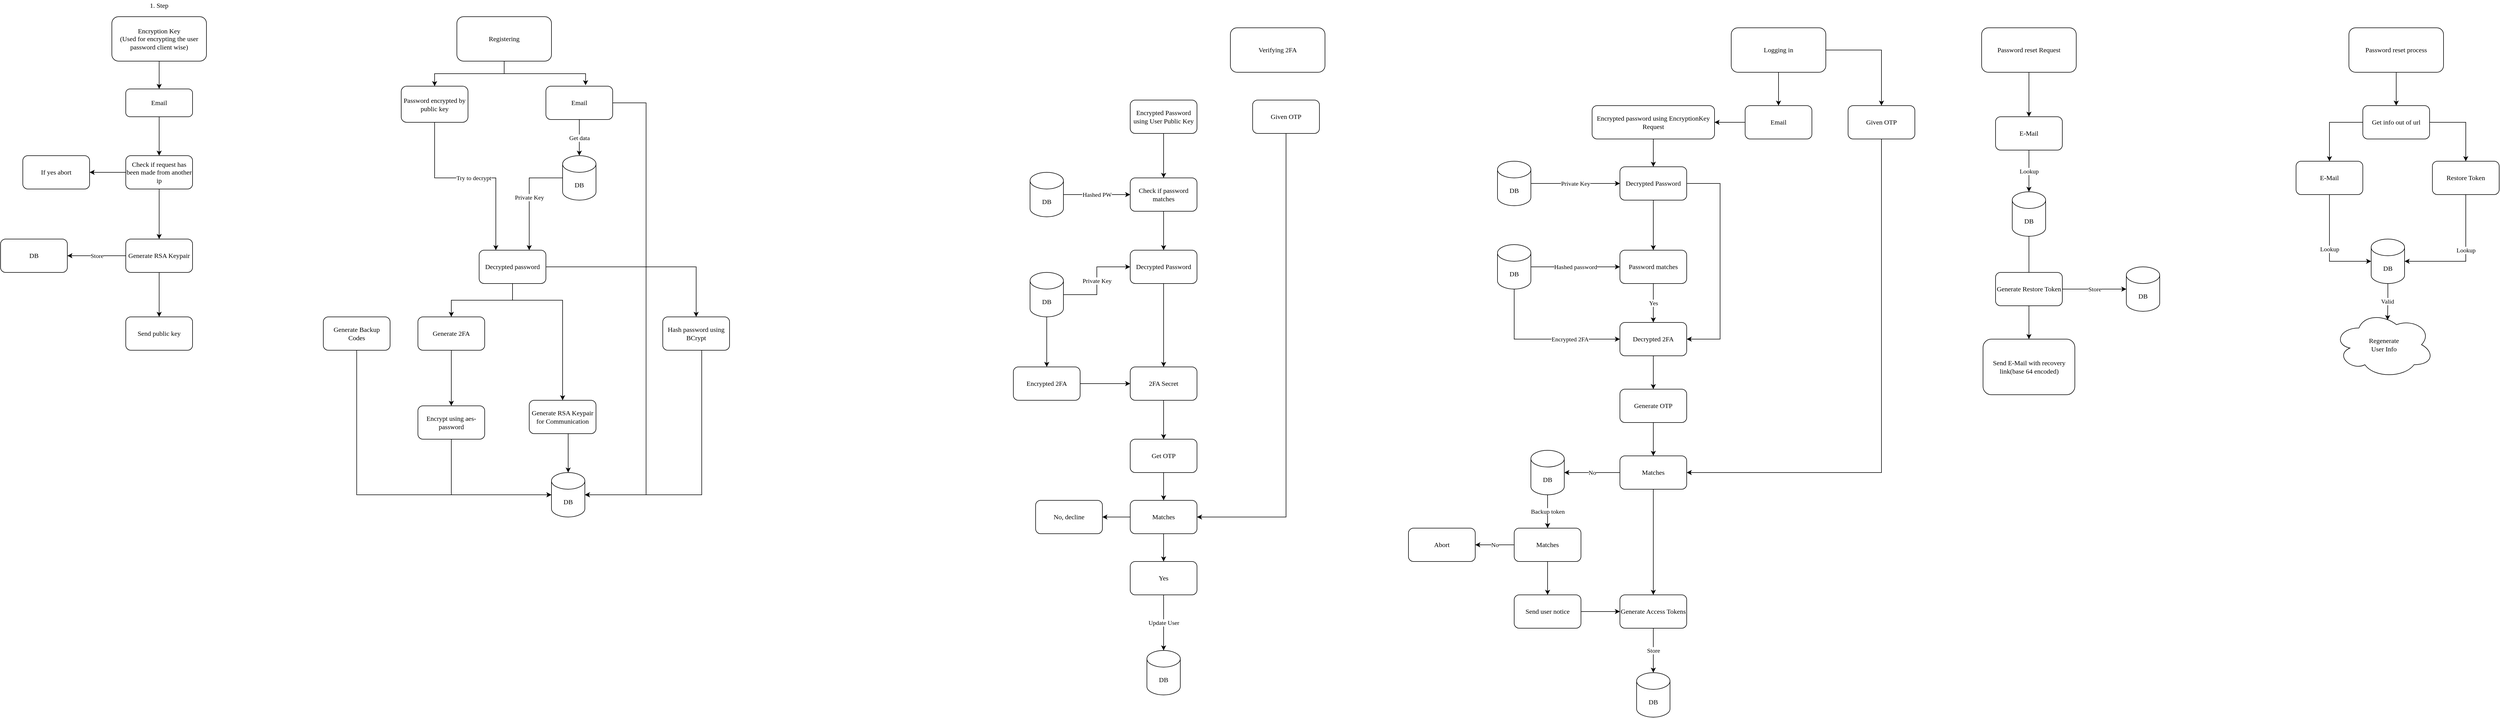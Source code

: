 <mxfile version="14.9.6" type="github">
  <diagram id="B94MK6AZcTMCaZdwlap7" name="Page-1">
    <mxGraphModel dx="4890" dy="2229" grid="1" gridSize="10" guides="1" tooltips="1" connect="1" arrows="1" fold="1" page="1" pageScale="1" pageWidth="827" pageHeight="1169" math="0" shadow="0">
      <root>
        <mxCell id="0" />
        <mxCell id="1" parent="0" />
        <mxCell id="oLLIC_oALKhIsvuhBStB-16" style="edgeStyle=orthogonalEdgeStyle;rounded=0;orthogonalLoop=1;jettySize=auto;html=1;fontFamily=Lucida Console;" parent="1" source="oLLIC_oALKhIsvuhBStB-12" target="oLLIC_oALKhIsvuhBStB-15" edge="1">
          <mxGeometry relative="1" as="geometry" />
        </mxCell>
        <mxCell id="oLLIC_oALKhIsvuhBStB-12" value="&lt;div&gt;Encryption Key&lt;/div&gt;&lt;div&gt;(Used for encrypting the user password client wise)&lt;br&gt;&lt;/div&gt;" style="rounded=1;whiteSpace=wrap;html=1;fontFamily=Lucida Console;" parent="1" vertex="1">
          <mxGeometry x="-360" y="230" width="170" height="80" as="geometry" />
        </mxCell>
        <mxCell id="oLLIC_oALKhIsvuhBStB-13" value="DB" style="rounded=1;whiteSpace=wrap;html=1;fontFamily=Lucida Console;" parent="1" vertex="1">
          <mxGeometry x="-560" y="630" width="120" height="60" as="geometry" />
        </mxCell>
        <mxCell id="ufzCT7gyZ99gmsHbjv4e-23" style="edgeStyle=orthogonalEdgeStyle;rounded=0;orthogonalLoop=1;jettySize=auto;html=1;fontFamily=Lucida Console;" edge="1" parent="1" source="oLLIC_oALKhIsvuhBStB-15" target="ufzCT7gyZ99gmsHbjv4e-20">
          <mxGeometry relative="1" as="geometry" />
        </mxCell>
        <mxCell id="oLLIC_oALKhIsvuhBStB-15" value="Email" style="rounded=1;whiteSpace=wrap;html=1;fontFamily=Lucida Console;" parent="1" vertex="1">
          <mxGeometry x="-335" y="360" width="120" height="50" as="geometry" />
        </mxCell>
        <mxCell id="ufzCT7gyZ99gmsHbjv4e-2" style="edgeStyle=orthogonalEdgeStyle;rounded=0;orthogonalLoop=1;jettySize=auto;html=1;fontFamily=Lucida Console;" edge="1" parent="1" source="oLLIC_oALKhIsvuhBStB-17" target="ufzCT7gyZ99gmsHbjv4e-1">
          <mxGeometry relative="1" as="geometry" />
        </mxCell>
        <mxCell id="oLLIC_oALKhIsvuhBStB-17" value="Generate RSA Keypair" style="rounded=1;whiteSpace=wrap;html=1;fontFamily=Lucida Console;" parent="1" vertex="1">
          <mxGeometry x="-335" y="630" width="120" height="60" as="geometry" />
        </mxCell>
        <mxCell id="oLLIC_oALKhIsvuhBStB-20" value="" style="endArrow=classic;html=1;exitX=0;exitY=0.5;exitDx=0;exitDy=0;entryX=1;entryY=0.5;entryDx=0;entryDy=0;fontFamily=Lucida Console;" parent="1" source="oLLIC_oALKhIsvuhBStB-17" target="oLLIC_oALKhIsvuhBStB-13" edge="1">
          <mxGeometry relative="1" as="geometry">
            <mxPoint x="-420" y="540" as="sourcePoint" />
            <mxPoint x="-320" y="540" as="targetPoint" />
          </mxGeometry>
        </mxCell>
        <mxCell id="oLLIC_oALKhIsvuhBStB-21" value="&lt;div&gt;Store&lt;/div&gt;" style="edgeLabel;resizable=0;html=1;align=center;verticalAlign=middle;fontFamily=Lucida Console;" parent="oLLIC_oALKhIsvuhBStB-20" connectable="0" vertex="1">
          <mxGeometry relative="1" as="geometry" />
        </mxCell>
        <mxCell id="ufzCT7gyZ99gmsHbjv4e-1" value="Send public key" style="rounded=1;whiteSpace=wrap;html=1;fontFamily=Lucida Console;" vertex="1" parent="1">
          <mxGeometry x="-335" y="770" width="120" height="60" as="geometry" />
        </mxCell>
        <mxCell id="ufzCT7gyZ99gmsHbjv4e-4" value="1. Step" style="text;html=1;strokeColor=none;fillColor=none;align=center;verticalAlign=middle;whiteSpace=wrap;rounded=0;fontFamily=Lucida Console;" vertex="1" parent="1">
          <mxGeometry x="-315" y="200" width="80" height="20" as="geometry" />
        </mxCell>
        <mxCell id="ufzCT7gyZ99gmsHbjv4e-9" style="edgeStyle=orthogonalEdgeStyle;rounded=0;orthogonalLoop=1;jettySize=auto;html=1;entryX=0.5;entryY=0;entryDx=0;entryDy=0;fontFamily=Lucida Console;" edge="1" parent="1" source="ufzCT7gyZ99gmsHbjv4e-6" target="ufzCT7gyZ99gmsHbjv4e-7">
          <mxGeometry relative="1" as="geometry" />
        </mxCell>
        <mxCell id="ufzCT7gyZ99gmsHbjv4e-10" style="edgeStyle=orthogonalEdgeStyle;rounded=0;orthogonalLoop=1;jettySize=auto;html=1;entryX=0.594;entryY=-0.028;entryDx=0;entryDy=0;entryPerimeter=0;fontFamily=Lucida Console;" edge="1" parent="1" source="ufzCT7gyZ99gmsHbjv4e-6" target="ufzCT7gyZ99gmsHbjv4e-8">
          <mxGeometry relative="1" as="geometry" />
        </mxCell>
        <mxCell id="ufzCT7gyZ99gmsHbjv4e-6" value="Registering" style="rounded=1;whiteSpace=wrap;html=1;fontFamily=Lucida Console;" vertex="1" parent="1">
          <mxGeometry x="260" y="230" width="170" height="80" as="geometry" />
        </mxCell>
        <mxCell id="ufzCT7gyZ99gmsHbjv4e-17" value="Try to decrypt" style="edgeStyle=orthogonalEdgeStyle;rounded=0;orthogonalLoop=1;jettySize=auto;html=1;entryX=0.25;entryY=0;entryDx=0;entryDy=0;fontFamily=Lucida Console;" edge="1" parent="1" source="ufzCT7gyZ99gmsHbjv4e-7" target="ufzCT7gyZ99gmsHbjv4e-15">
          <mxGeometry relative="1" as="geometry">
            <Array as="points">
              <mxPoint x="220" y="520" />
              <mxPoint x="330" y="520" />
            </Array>
          </mxGeometry>
        </mxCell>
        <mxCell id="ufzCT7gyZ99gmsHbjv4e-7" value="Password encrypted by public key" style="rounded=1;whiteSpace=wrap;html=1;fontFamily=Lucida Console;" vertex="1" parent="1">
          <mxGeometry x="160" y="355" width="120" height="65" as="geometry" />
        </mxCell>
        <mxCell id="ufzCT7gyZ99gmsHbjv4e-42" style="edgeStyle=orthogonalEdgeStyle;rounded=0;orthogonalLoop=1;jettySize=auto;html=1;entryX=1;entryY=0.5;entryDx=0;entryDy=0;entryPerimeter=0;fontFamily=Lucida Console;" edge="1" parent="1" source="ufzCT7gyZ99gmsHbjv4e-8" target="ufzCT7gyZ99gmsHbjv4e-37">
          <mxGeometry relative="1" as="geometry">
            <Array as="points">
              <mxPoint x="600" y="385" />
              <mxPoint x="600" y="1090" />
            </Array>
          </mxGeometry>
        </mxCell>
        <mxCell id="ufzCT7gyZ99gmsHbjv4e-8" value="Email" style="rounded=1;whiteSpace=wrap;html=1;fontFamily=Lucida Console;" vertex="1" parent="1">
          <mxGeometry x="420" y="355" width="120" height="60" as="geometry" />
        </mxCell>
        <mxCell id="ufzCT7gyZ99gmsHbjv4e-16" value="Private Key" style="edgeStyle=orthogonalEdgeStyle;rounded=0;orthogonalLoop=1;jettySize=auto;html=1;fontFamily=Lucida Console;entryX=0.75;entryY=0;entryDx=0;entryDy=0;" edge="1" parent="1" source="ufzCT7gyZ99gmsHbjv4e-12" target="ufzCT7gyZ99gmsHbjv4e-15">
          <mxGeometry relative="1" as="geometry" />
        </mxCell>
        <mxCell id="ufzCT7gyZ99gmsHbjv4e-12" value="DB" style="shape=cylinder3;whiteSpace=wrap;html=1;boundedLbl=1;backgroundOutline=1;size=15;fontFamily=Lucida Console;" vertex="1" parent="1">
          <mxGeometry x="450" y="480" width="60" height="80" as="geometry" />
        </mxCell>
        <mxCell id="ufzCT7gyZ99gmsHbjv4e-14" value="Get data" style="endArrow=classic;html=1;exitX=0.5;exitY=1;exitDx=0;exitDy=0;entryX=0.5;entryY=0;entryDx=0;entryDy=0;entryPerimeter=0;fontFamily=Lucida Console;" edge="1" parent="1" source="ufzCT7gyZ99gmsHbjv4e-8" target="ufzCT7gyZ99gmsHbjv4e-12">
          <mxGeometry width="50" height="50" relative="1" as="geometry">
            <mxPoint x="460" y="520" as="sourcePoint" />
            <mxPoint x="510" y="470" as="targetPoint" />
          </mxGeometry>
        </mxCell>
        <mxCell id="ufzCT7gyZ99gmsHbjv4e-27" style="edgeStyle=orthogonalEdgeStyle;rounded=0;orthogonalLoop=1;jettySize=auto;html=1;entryX=0.5;entryY=0;entryDx=0;entryDy=0;fontFamily=Lucida Console;" edge="1" parent="1" source="ufzCT7gyZ99gmsHbjv4e-15" target="ufzCT7gyZ99gmsHbjv4e-18">
          <mxGeometry relative="1" as="geometry" />
        </mxCell>
        <mxCell id="ufzCT7gyZ99gmsHbjv4e-29" style="edgeStyle=orthogonalEdgeStyle;rounded=0;orthogonalLoop=1;jettySize=auto;html=1;fontFamily=Lucida Console;" edge="1" parent="1" source="ufzCT7gyZ99gmsHbjv4e-15" target="ufzCT7gyZ99gmsHbjv4e-28">
          <mxGeometry relative="1" as="geometry">
            <Array as="points">
              <mxPoint x="360" y="740" />
              <mxPoint x="450" y="740" />
            </Array>
          </mxGeometry>
        </mxCell>
        <mxCell id="ufzCT7gyZ99gmsHbjv4e-40" style="edgeStyle=orthogonalEdgeStyle;rounded=0;orthogonalLoop=1;jettySize=auto;html=1;entryX=0.5;entryY=0;entryDx=0;entryDy=0;fontFamily=Lucida Console;" edge="1" parent="1" source="ufzCT7gyZ99gmsHbjv4e-15" target="ufzCT7gyZ99gmsHbjv4e-39">
          <mxGeometry relative="1" as="geometry" />
        </mxCell>
        <mxCell id="ufzCT7gyZ99gmsHbjv4e-15" value="Decrypted password" style="rounded=1;whiteSpace=wrap;html=1;fontFamily=Lucida Console;" vertex="1" parent="1">
          <mxGeometry x="300" y="650" width="120" height="60" as="geometry" />
        </mxCell>
        <mxCell id="ufzCT7gyZ99gmsHbjv4e-36" style="edgeStyle=orthogonalEdgeStyle;rounded=0;orthogonalLoop=1;jettySize=auto;html=1;entryX=0.5;entryY=0;entryDx=0;entryDy=0;fontFamily=Lucida Console;" edge="1" parent="1" source="ufzCT7gyZ99gmsHbjv4e-18" target="ufzCT7gyZ99gmsHbjv4e-30">
          <mxGeometry relative="1" as="geometry">
            <Array as="points">
              <mxPoint x="250" y="930" />
            </Array>
          </mxGeometry>
        </mxCell>
        <mxCell id="ufzCT7gyZ99gmsHbjv4e-18" value="Generate 2FA" style="rounded=1;whiteSpace=wrap;html=1;fontFamily=Lucida Console;" vertex="1" parent="1">
          <mxGeometry x="190" y="770" width="120" height="60" as="geometry" />
        </mxCell>
        <mxCell id="ufzCT7gyZ99gmsHbjv4e-24" style="edgeStyle=orthogonalEdgeStyle;rounded=0;orthogonalLoop=1;jettySize=auto;html=1;fontFamily=Lucida Console;" edge="1" parent="1" source="ufzCT7gyZ99gmsHbjv4e-20" target="oLLIC_oALKhIsvuhBStB-17">
          <mxGeometry relative="1" as="geometry" />
        </mxCell>
        <mxCell id="ufzCT7gyZ99gmsHbjv4e-26" style="edgeStyle=orthogonalEdgeStyle;rounded=0;orthogonalLoop=1;jettySize=auto;html=1;fontFamily=Lucida Console;" edge="1" parent="1" source="ufzCT7gyZ99gmsHbjv4e-20" target="ufzCT7gyZ99gmsHbjv4e-25">
          <mxGeometry relative="1" as="geometry" />
        </mxCell>
        <mxCell id="ufzCT7gyZ99gmsHbjv4e-20" value="Check if request has been made from another ip" style="rounded=1;whiteSpace=wrap;html=1;fontFamily=Lucida Console;" vertex="1" parent="1">
          <mxGeometry x="-335" y="480" width="120" height="60" as="geometry" />
        </mxCell>
        <mxCell id="ufzCT7gyZ99gmsHbjv4e-25" value="If yes abort" style="rounded=1;whiteSpace=wrap;html=1;fontFamily=Lucida Console;" vertex="1" parent="1">
          <mxGeometry x="-520" y="480" width="120" height="60" as="geometry" />
        </mxCell>
        <mxCell id="ufzCT7gyZ99gmsHbjv4e-46" style="edgeStyle=orthogonalEdgeStyle;rounded=0;orthogonalLoop=1;jettySize=auto;html=1;entryX=0.5;entryY=0;entryDx=0;entryDy=0;entryPerimeter=0;fontFamily=Lucida Console;" edge="1" parent="1" source="ufzCT7gyZ99gmsHbjv4e-28" target="ufzCT7gyZ99gmsHbjv4e-37">
          <mxGeometry relative="1" as="geometry">
            <Array as="points">
              <mxPoint x="460" y="920" />
              <mxPoint x="460" y="920" />
            </Array>
          </mxGeometry>
        </mxCell>
        <mxCell id="ufzCT7gyZ99gmsHbjv4e-28" value="Generate RSA Keypair for Communication" style="rounded=1;whiteSpace=wrap;html=1;fontFamily=Lucida Console;" vertex="1" parent="1">
          <mxGeometry x="390" y="920" width="120" height="60" as="geometry" />
        </mxCell>
        <mxCell id="ufzCT7gyZ99gmsHbjv4e-38" style="edgeStyle=orthogonalEdgeStyle;rounded=0;orthogonalLoop=1;jettySize=auto;html=1;entryX=0;entryY=0.5;entryDx=0;entryDy=0;entryPerimeter=0;fontFamily=Lucida Console;" edge="1" parent="1" source="ufzCT7gyZ99gmsHbjv4e-30" target="ufzCT7gyZ99gmsHbjv4e-37">
          <mxGeometry relative="1" as="geometry">
            <Array as="points">
              <mxPoint x="250" y="1090" />
            </Array>
          </mxGeometry>
        </mxCell>
        <mxCell id="ufzCT7gyZ99gmsHbjv4e-30" value="Encrypt using aes-password" style="rounded=1;whiteSpace=wrap;html=1;fontFamily=Lucida Console;" vertex="1" parent="1">
          <mxGeometry x="190" y="930" width="120" height="60" as="geometry" />
        </mxCell>
        <mxCell id="ufzCT7gyZ99gmsHbjv4e-37" value="DB" style="shape=cylinder3;whiteSpace=wrap;html=1;boundedLbl=1;backgroundOutline=1;size=15;fontFamily=Lucida Console;" vertex="1" parent="1">
          <mxGeometry x="430" y="1050" width="60" height="80" as="geometry" />
        </mxCell>
        <mxCell id="ufzCT7gyZ99gmsHbjv4e-41" style="edgeStyle=orthogonalEdgeStyle;rounded=0;orthogonalLoop=1;jettySize=auto;html=1;fontFamily=Lucida Console;" edge="1" parent="1" source="ufzCT7gyZ99gmsHbjv4e-39">
          <mxGeometry relative="1" as="geometry">
            <mxPoint x="490" y="1090" as="targetPoint" />
            <Array as="points">
              <mxPoint x="700" y="1090" />
              <mxPoint x="490" y="1090" />
            </Array>
          </mxGeometry>
        </mxCell>
        <mxCell id="ufzCT7gyZ99gmsHbjv4e-39" value="Hash password using BCrypt" style="rounded=1;whiteSpace=wrap;html=1;fontFamily=Lucida Console;" vertex="1" parent="1">
          <mxGeometry x="630" y="770" width="120" height="60" as="geometry" />
        </mxCell>
        <mxCell id="ufzCT7gyZ99gmsHbjv4e-44" value="Verifying 2FA" style="rounded=1;whiteSpace=wrap;html=1;fontFamily=Lucida Console;" vertex="1" parent="1">
          <mxGeometry x="1650" y="250" width="170" height="80" as="geometry" />
        </mxCell>
        <mxCell id="ufzCT7gyZ99gmsHbjv4e-50" style="edgeStyle=orthogonalEdgeStyle;rounded=0;orthogonalLoop=1;jettySize=auto;html=1;entryX=0.5;entryY=0;entryDx=0;entryDy=0;fontFamily=Lucida Console;" edge="1" parent="1" source="ufzCT7gyZ99gmsHbjv4e-45" target="ufzCT7gyZ99gmsHbjv4e-49">
          <mxGeometry relative="1" as="geometry" />
        </mxCell>
        <mxCell id="ufzCT7gyZ99gmsHbjv4e-45" value="Encrypted Password using User Public Key" style="rounded=1;whiteSpace=wrap;html=1;fontFamily=Lucida Console;" vertex="1" parent="1">
          <mxGeometry x="1470" y="380" width="120" height="60" as="geometry" />
        </mxCell>
        <mxCell id="ufzCT7gyZ99gmsHbjv4e-55" style="edgeStyle=orthogonalEdgeStyle;rounded=0;orthogonalLoop=1;jettySize=auto;html=1;fontFamily=Lucida Console;" edge="1" parent="1" source="ufzCT7gyZ99gmsHbjv4e-49" target="ufzCT7gyZ99gmsHbjv4e-54">
          <mxGeometry relative="1" as="geometry" />
        </mxCell>
        <mxCell id="ufzCT7gyZ99gmsHbjv4e-49" value="Check if password matches" style="rounded=1;whiteSpace=wrap;html=1;fontFamily=Lucida Console;" vertex="1" parent="1">
          <mxGeometry x="1470" y="520" width="120" height="60" as="geometry" />
        </mxCell>
        <mxCell id="ufzCT7gyZ99gmsHbjv4e-68" style="edgeStyle=orthogonalEdgeStyle;rounded=0;orthogonalLoop=1;jettySize=auto;html=1;entryX=0.5;entryY=0;entryDx=0;entryDy=0;fontFamily=Lucida Console;" edge="1" parent="1" source="ufzCT7gyZ99gmsHbjv4e-54" target="ufzCT7gyZ99gmsHbjv4e-63">
          <mxGeometry relative="1" as="geometry" />
        </mxCell>
        <mxCell id="ufzCT7gyZ99gmsHbjv4e-54" value="Decrypted Password" style="rounded=1;whiteSpace=wrap;html=1;fontFamily=Lucida Console;" vertex="1" parent="1">
          <mxGeometry x="1470" y="650" width="120" height="60" as="geometry" />
        </mxCell>
        <mxCell id="ufzCT7gyZ99gmsHbjv4e-58" value="Hashed PW" style="edgeStyle=orthogonalEdgeStyle;rounded=0;orthogonalLoop=1;jettySize=auto;html=1;entryX=0;entryY=0.5;entryDx=0;entryDy=0;fontFamily=Lucida Console;" edge="1" parent="1" source="ufzCT7gyZ99gmsHbjv4e-57" target="ufzCT7gyZ99gmsHbjv4e-49">
          <mxGeometry relative="1" as="geometry" />
        </mxCell>
        <mxCell id="ufzCT7gyZ99gmsHbjv4e-57" value="DB" style="shape=cylinder3;whiteSpace=wrap;html=1;boundedLbl=1;backgroundOutline=1;size=15;fontFamily=Lucida Console;" vertex="1" parent="1">
          <mxGeometry x="1290" y="510" width="60" height="80" as="geometry" />
        </mxCell>
        <mxCell id="ufzCT7gyZ99gmsHbjv4e-60" value="Private Key" style="edgeStyle=orthogonalEdgeStyle;rounded=0;orthogonalLoop=1;jettySize=auto;html=1;entryX=0;entryY=0.5;entryDx=0;entryDy=0;fontFamily=Lucida Console;" edge="1" parent="1" source="ufzCT7gyZ99gmsHbjv4e-59" target="ufzCT7gyZ99gmsHbjv4e-54">
          <mxGeometry relative="1" as="geometry" />
        </mxCell>
        <mxCell id="ufzCT7gyZ99gmsHbjv4e-65" style="edgeStyle=orthogonalEdgeStyle;rounded=0;orthogonalLoop=1;jettySize=auto;html=1;fontFamily=Lucida Console;" edge="1" parent="1" source="ufzCT7gyZ99gmsHbjv4e-59" target="ufzCT7gyZ99gmsHbjv4e-64">
          <mxGeometry relative="1" as="geometry" />
        </mxCell>
        <mxCell id="ufzCT7gyZ99gmsHbjv4e-59" value="DB" style="shape=cylinder3;whiteSpace=wrap;html=1;boundedLbl=1;backgroundOutline=1;size=15;fontFamily=Lucida Console;" vertex="1" parent="1">
          <mxGeometry x="1290" y="690" width="60" height="80" as="geometry" />
        </mxCell>
        <mxCell id="ufzCT7gyZ99gmsHbjv4e-71" style="edgeStyle=orthogonalEdgeStyle;rounded=0;orthogonalLoop=1;jettySize=auto;html=1;entryX=0.5;entryY=0;entryDx=0;entryDy=0;fontFamily=Lucida Console;" edge="1" parent="1" source="ufzCT7gyZ99gmsHbjv4e-63" target="ufzCT7gyZ99gmsHbjv4e-69">
          <mxGeometry relative="1" as="geometry" />
        </mxCell>
        <mxCell id="ufzCT7gyZ99gmsHbjv4e-63" value="2FA Secret" style="rounded=1;whiteSpace=wrap;html=1;fontFamily=Lucida Console;" vertex="1" parent="1">
          <mxGeometry x="1470" y="860" width="120" height="60" as="geometry" />
        </mxCell>
        <mxCell id="ufzCT7gyZ99gmsHbjv4e-67" style="edgeStyle=orthogonalEdgeStyle;rounded=0;orthogonalLoop=1;jettySize=auto;html=1;entryX=0;entryY=0.5;entryDx=0;entryDy=0;fontFamily=Lucida Console;" edge="1" parent="1" source="ufzCT7gyZ99gmsHbjv4e-64" target="ufzCT7gyZ99gmsHbjv4e-63">
          <mxGeometry relative="1" as="geometry" />
        </mxCell>
        <mxCell id="ufzCT7gyZ99gmsHbjv4e-64" value="Encrypted 2FA" style="rounded=1;whiteSpace=wrap;html=1;fontFamily=Lucida Console;" vertex="1" parent="1">
          <mxGeometry x="1260" y="860" width="120" height="60" as="geometry" />
        </mxCell>
        <mxCell id="ufzCT7gyZ99gmsHbjv4e-76" style="edgeStyle=orthogonalEdgeStyle;rounded=0;orthogonalLoop=1;jettySize=auto;html=1;fontFamily=Lucida Console;" edge="1" parent="1" source="ufzCT7gyZ99gmsHbjv4e-69" target="ufzCT7gyZ99gmsHbjv4e-75">
          <mxGeometry relative="1" as="geometry" />
        </mxCell>
        <mxCell id="ufzCT7gyZ99gmsHbjv4e-69" value="Get OTP" style="rounded=1;whiteSpace=wrap;html=1;fontFamily=Lucida Console;" vertex="1" parent="1">
          <mxGeometry x="1470" y="990" width="120" height="60" as="geometry" />
        </mxCell>
        <mxCell id="ufzCT7gyZ99gmsHbjv4e-81" style="edgeStyle=orthogonalEdgeStyle;rounded=0;orthogonalLoop=1;jettySize=auto;html=1;entryX=0.5;entryY=0;entryDx=0;entryDy=0;fontFamily=Lucida Console;" edge="1" parent="1" source="ufzCT7gyZ99gmsHbjv4e-75" target="ufzCT7gyZ99gmsHbjv4e-80">
          <mxGeometry relative="1" as="geometry" />
        </mxCell>
        <mxCell id="ufzCT7gyZ99gmsHbjv4e-83" style="edgeStyle=orthogonalEdgeStyle;rounded=0;orthogonalLoop=1;jettySize=auto;html=1;fontFamily=Lucida Console;" edge="1" parent="1" source="ufzCT7gyZ99gmsHbjv4e-75" target="ufzCT7gyZ99gmsHbjv4e-82">
          <mxGeometry relative="1" as="geometry" />
        </mxCell>
        <mxCell id="ufzCT7gyZ99gmsHbjv4e-75" value="Matches" style="rounded=1;whiteSpace=wrap;html=1;fontFamily=Lucida Console;" vertex="1" parent="1">
          <mxGeometry x="1470" y="1100" width="120" height="60" as="geometry" />
        </mxCell>
        <mxCell id="ufzCT7gyZ99gmsHbjv4e-79" style="edgeStyle=orthogonalEdgeStyle;rounded=0;orthogonalLoop=1;jettySize=auto;html=1;fontFamily=Lucida Console;entryX=1;entryY=0.5;entryDx=0;entryDy=0;" edge="1" parent="1" source="ufzCT7gyZ99gmsHbjv4e-77" target="ufzCT7gyZ99gmsHbjv4e-75">
          <mxGeometry relative="1" as="geometry">
            <mxPoint x="1750" y="1140" as="targetPoint" />
            <Array as="points">
              <mxPoint x="1750" y="1130" />
            </Array>
          </mxGeometry>
        </mxCell>
        <mxCell id="ufzCT7gyZ99gmsHbjv4e-77" value="Given OTP" style="rounded=1;whiteSpace=wrap;html=1;fontFamily=Lucida Console;" vertex="1" parent="1">
          <mxGeometry x="1690" y="380" width="120" height="60" as="geometry" />
        </mxCell>
        <mxCell id="ufzCT7gyZ99gmsHbjv4e-85" value="Update User" style="edgeStyle=orthogonalEdgeStyle;rounded=0;orthogonalLoop=1;jettySize=auto;html=1;entryX=0.5;entryY=0;entryDx=0;entryDy=0;fontFamily=Lucida Console;entryPerimeter=0;" edge="1" parent="1" source="ufzCT7gyZ99gmsHbjv4e-80" target="ufzCT7gyZ99gmsHbjv4e-86">
          <mxGeometry relative="1" as="geometry">
            <mxPoint x="1530" y="1330" as="targetPoint" />
          </mxGeometry>
        </mxCell>
        <mxCell id="ufzCT7gyZ99gmsHbjv4e-80" value="Yes" style="rounded=1;whiteSpace=wrap;html=1;fontFamily=Lucida Console;" vertex="1" parent="1">
          <mxGeometry x="1470" y="1210" width="120" height="60" as="geometry" />
        </mxCell>
        <mxCell id="ufzCT7gyZ99gmsHbjv4e-82" value="No, decline" style="rounded=1;whiteSpace=wrap;html=1;fontFamily=Lucida Console;" vertex="1" parent="1">
          <mxGeometry x="1300" y="1100" width="120" height="60" as="geometry" />
        </mxCell>
        <mxCell id="ufzCT7gyZ99gmsHbjv4e-86" value="DB" style="shape=cylinder3;whiteSpace=wrap;html=1;boundedLbl=1;backgroundOutline=1;size=15;fontFamily=Lucida Console;" vertex="1" parent="1">
          <mxGeometry x="1500" y="1370" width="60" height="80" as="geometry" />
        </mxCell>
        <mxCell id="ufzCT7gyZ99gmsHbjv4e-91" style="edgeStyle=orthogonalEdgeStyle;rounded=0;orthogonalLoop=1;jettySize=auto;html=1;entryX=0.5;entryY=0;entryDx=0;entryDy=0;fontFamily=Lucida Console;" edge="1" parent="1" source="ufzCT7gyZ99gmsHbjv4e-88" target="ufzCT7gyZ99gmsHbjv4e-89">
          <mxGeometry relative="1" as="geometry" />
        </mxCell>
        <mxCell id="ufzCT7gyZ99gmsHbjv4e-110" style="edgeStyle=orthogonalEdgeStyle;rounded=0;orthogonalLoop=1;jettySize=auto;html=1;fontFamily=Lucida Console;" edge="1" parent="1" source="ufzCT7gyZ99gmsHbjv4e-88" target="ufzCT7gyZ99gmsHbjv4e-109">
          <mxGeometry relative="1" as="geometry" />
        </mxCell>
        <mxCell id="ufzCT7gyZ99gmsHbjv4e-88" value="Logging in" style="rounded=1;whiteSpace=wrap;html=1;fontFamily=Lucida Console;" vertex="1" parent="1">
          <mxGeometry x="2550" y="250" width="170" height="80" as="geometry" />
        </mxCell>
        <mxCell id="ufzCT7gyZ99gmsHbjv4e-92" style="edgeStyle=orthogonalEdgeStyle;rounded=0;orthogonalLoop=1;jettySize=auto;html=1;entryX=1;entryY=0.5;entryDx=0;entryDy=0;fontFamily=Lucida Console;" edge="1" parent="1" source="ufzCT7gyZ99gmsHbjv4e-89" target="ufzCT7gyZ99gmsHbjv4e-90">
          <mxGeometry relative="1" as="geometry" />
        </mxCell>
        <mxCell id="ufzCT7gyZ99gmsHbjv4e-89" value="&lt;div&gt;Email&lt;/div&gt;" style="rounded=1;whiteSpace=wrap;html=1;fontFamily=Lucida Console;" vertex="1" parent="1">
          <mxGeometry x="2575" y="390" width="120" height="60" as="geometry" />
        </mxCell>
        <mxCell id="ufzCT7gyZ99gmsHbjv4e-95" style="edgeStyle=orthogonalEdgeStyle;rounded=0;orthogonalLoop=1;jettySize=auto;html=1;entryX=0.5;entryY=0;entryDx=0;entryDy=0;fontFamily=Lucida Console;" edge="1" parent="1" source="ufzCT7gyZ99gmsHbjv4e-90" target="ufzCT7gyZ99gmsHbjv4e-93">
          <mxGeometry relative="1" as="geometry" />
        </mxCell>
        <mxCell id="ufzCT7gyZ99gmsHbjv4e-90" value="Encrypted password using EncryptionKey Request" style="rounded=1;whiteSpace=wrap;html=1;fontFamily=Lucida Console;" vertex="1" parent="1">
          <mxGeometry x="2300" y="390" width="220" height="60" as="geometry" />
        </mxCell>
        <mxCell id="ufzCT7gyZ99gmsHbjv4e-99" style="edgeStyle=orthogonalEdgeStyle;rounded=0;orthogonalLoop=1;jettySize=auto;html=1;fontFamily=Lucida Console;" edge="1" parent="1" source="ufzCT7gyZ99gmsHbjv4e-93" target="ufzCT7gyZ99gmsHbjv4e-98">
          <mxGeometry relative="1" as="geometry" />
        </mxCell>
        <mxCell id="ufzCT7gyZ99gmsHbjv4e-106" style="edgeStyle=orthogonalEdgeStyle;rounded=0;orthogonalLoop=1;jettySize=auto;html=1;entryX=1;entryY=0.5;entryDx=0;entryDy=0;fontFamily=Lucida Console;" edge="1" parent="1" source="ufzCT7gyZ99gmsHbjv4e-93" target="ufzCT7gyZ99gmsHbjv4e-103">
          <mxGeometry relative="1" as="geometry">
            <Array as="points">
              <mxPoint x="2530" y="530" />
              <mxPoint x="2530" y="810" />
            </Array>
          </mxGeometry>
        </mxCell>
        <mxCell id="ufzCT7gyZ99gmsHbjv4e-93" value="Decrypted Password" style="rounded=1;whiteSpace=wrap;html=1;fontFamily=Lucida Console;" vertex="1" parent="1">
          <mxGeometry x="2350" y="500" width="120" height="60" as="geometry" />
        </mxCell>
        <mxCell id="ufzCT7gyZ99gmsHbjv4e-97" value="Private Key" style="edgeStyle=orthogonalEdgeStyle;rounded=0;orthogonalLoop=1;jettySize=auto;html=1;fontFamily=Lucida Console;" edge="1" parent="1" source="ufzCT7gyZ99gmsHbjv4e-94" target="ufzCT7gyZ99gmsHbjv4e-93">
          <mxGeometry relative="1" as="geometry" />
        </mxCell>
        <mxCell id="ufzCT7gyZ99gmsHbjv4e-94" value="DB" style="shape=cylinder3;whiteSpace=wrap;html=1;boundedLbl=1;backgroundOutline=1;size=15;fontFamily=Lucida Console;" vertex="1" parent="1">
          <mxGeometry x="2130" y="490" width="60" height="80" as="geometry" />
        </mxCell>
        <mxCell id="ufzCT7gyZ99gmsHbjv4e-107" value="Yes" style="edgeStyle=orthogonalEdgeStyle;rounded=0;orthogonalLoop=1;jettySize=auto;html=1;entryX=0.5;entryY=0;entryDx=0;entryDy=0;fontFamily=Lucida Console;" edge="1" parent="1" source="ufzCT7gyZ99gmsHbjv4e-98" target="ufzCT7gyZ99gmsHbjv4e-103">
          <mxGeometry relative="1" as="geometry" />
        </mxCell>
        <mxCell id="ufzCT7gyZ99gmsHbjv4e-98" value="Password matches" style="rounded=1;whiteSpace=wrap;html=1;fontFamily=Lucida Console;" vertex="1" parent="1">
          <mxGeometry x="2350" y="650" width="120" height="60" as="geometry" />
        </mxCell>
        <mxCell id="ufzCT7gyZ99gmsHbjv4e-101" value="Hashed password" style="edgeStyle=orthogonalEdgeStyle;rounded=0;orthogonalLoop=1;jettySize=auto;html=1;fontFamily=Lucida Console;" edge="1" parent="1" source="ufzCT7gyZ99gmsHbjv4e-100" target="ufzCT7gyZ99gmsHbjv4e-98">
          <mxGeometry relative="1" as="geometry" />
        </mxCell>
        <mxCell id="ufzCT7gyZ99gmsHbjv4e-104" value="Encrypted 2FA" style="edgeStyle=orthogonalEdgeStyle;rounded=0;orthogonalLoop=1;jettySize=auto;html=1;entryX=0;entryY=0.5;entryDx=0;entryDy=0;fontFamily=Lucida Console;" edge="1" parent="1" source="ufzCT7gyZ99gmsHbjv4e-100" target="ufzCT7gyZ99gmsHbjv4e-103">
          <mxGeometry x="0.357" relative="1" as="geometry">
            <Array as="points">
              <mxPoint x="2160" y="810" />
            </Array>
            <mxPoint as="offset" />
          </mxGeometry>
        </mxCell>
        <mxCell id="ufzCT7gyZ99gmsHbjv4e-100" value="DB" style="shape=cylinder3;whiteSpace=wrap;html=1;boundedLbl=1;backgroundOutline=1;size=15;fontFamily=Lucida Console;" vertex="1" parent="1">
          <mxGeometry x="2130" y="640" width="60" height="80" as="geometry" />
        </mxCell>
        <mxCell id="ufzCT7gyZ99gmsHbjv4e-111" style="edgeStyle=orthogonalEdgeStyle;rounded=0;orthogonalLoop=1;jettySize=auto;html=1;entryX=0.5;entryY=0;entryDx=0;entryDy=0;fontFamily=Lucida Console;" edge="1" parent="1" source="ufzCT7gyZ99gmsHbjv4e-103" target="ufzCT7gyZ99gmsHbjv4e-108">
          <mxGeometry relative="1" as="geometry" />
        </mxCell>
        <mxCell id="ufzCT7gyZ99gmsHbjv4e-103" value="Decrypted 2FA" style="rounded=1;whiteSpace=wrap;html=1;fontFamily=Lucida Console;" vertex="1" parent="1">
          <mxGeometry x="2350" y="780" width="120" height="60" as="geometry" />
        </mxCell>
        <mxCell id="ufzCT7gyZ99gmsHbjv4e-155" style="edgeStyle=orthogonalEdgeStyle;rounded=0;orthogonalLoop=1;jettySize=auto;html=1;entryX=0.5;entryY=0;entryDx=0;entryDy=0;fontFamily=Lucida Console;" edge="1" parent="1" source="ufzCT7gyZ99gmsHbjv4e-108" target="ufzCT7gyZ99gmsHbjv4e-152">
          <mxGeometry relative="1" as="geometry" />
        </mxCell>
        <mxCell id="ufzCT7gyZ99gmsHbjv4e-108" value="Generate OTP" style="rounded=1;whiteSpace=wrap;html=1;fontFamily=Lucida Console;" vertex="1" parent="1">
          <mxGeometry x="2350" y="900" width="120" height="60" as="geometry" />
        </mxCell>
        <mxCell id="ufzCT7gyZ99gmsHbjv4e-154" style="edgeStyle=orthogonalEdgeStyle;rounded=0;orthogonalLoop=1;jettySize=auto;html=1;entryX=1;entryY=0.5;entryDx=0;entryDy=0;fontFamily=Lucida Console;" edge="1" parent="1" source="ufzCT7gyZ99gmsHbjv4e-109" target="ufzCT7gyZ99gmsHbjv4e-152">
          <mxGeometry relative="1" as="geometry">
            <Array as="points">
              <mxPoint x="2820" y="1050" />
            </Array>
          </mxGeometry>
        </mxCell>
        <mxCell id="ufzCT7gyZ99gmsHbjv4e-109" value="Given OTP" style="rounded=1;whiteSpace=wrap;html=1;fontFamily=Lucida Console;" vertex="1" parent="1">
          <mxGeometry x="2760" y="390" width="120" height="60" as="geometry" />
        </mxCell>
        <mxCell id="ufzCT7gyZ99gmsHbjv4e-116" value="Store" style="edgeStyle=orthogonalEdgeStyle;rounded=0;orthogonalLoop=1;jettySize=auto;html=1;fontFamily=Lucida Console;" edge="1" parent="1" source="ufzCT7gyZ99gmsHbjv4e-113" target="ufzCT7gyZ99gmsHbjv4e-115">
          <mxGeometry relative="1" as="geometry" />
        </mxCell>
        <mxCell id="ufzCT7gyZ99gmsHbjv4e-113" value="Generate Access Tokens" style="rounded=1;whiteSpace=wrap;html=1;fontFamily=Lucida Console;" vertex="1" parent="1">
          <mxGeometry x="2350" y="1270" width="120" height="60" as="geometry" />
        </mxCell>
        <mxCell id="ufzCT7gyZ99gmsHbjv4e-115" value="DB" style="shape=cylinder3;whiteSpace=wrap;html=1;boundedLbl=1;backgroundOutline=1;size=15;fontFamily=Lucida Console;" vertex="1" parent="1">
          <mxGeometry x="2380" y="1410" width="60" height="80" as="geometry" />
        </mxCell>
        <mxCell id="ufzCT7gyZ99gmsHbjv4e-120" style="edgeStyle=orthogonalEdgeStyle;rounded=0;orthogonalLoop=1;jettySize=auto;html=1;entryX=0.5;entryY=0;entryDx=0;entryDy=0;fontFamily=Lucida Console;" edge="1" parent="1" source="ufzCT7gyZ99gmsHbjv4e-118" target="ufzCT7gyZ99gmsHbjv4e-119">
          <mxGeometry relative="1" as="geometry" />
        </mxCell>
        <mxCell id="ufzCT7gyZ99gmsHbjv4e-118" value="Password reset Request" style="rounded=1;whiteSpace=wrap;html=1;fontFamily=Lucida Console;" vertex="1" parent="1">
          <mxGeometry x="3000" y="250" width="170" height="80" as="geometry" />
        </mxCell>
        <mxCell id="ufzCT7gyZ99gmsHbjv4e-123" value="Lookup" style="edgeStyle=orthogonalEdgeStyle;rounded=0;orthogonalLoop=1;jettySize=auto;html=1;entryX=0.5;entryY=0;entryDx=0;entryDy=0;entryPerimeter=0;fontFamily=Lucida Console;" edge="1" parent="1" source="ufzCT7gyZ99gmsHbjv4e-119" target="ufzCT7gyZ99gmsHbjv4e-121">
          <mxGeometry relative="1" as="geometry" />
        </mxCell>
        <mxCell id="ufzCT7gyZ99gmsHbjv4e-119" value="E-Mail" style="rounded=1;whiteSpace=wrap;html=1;fontFamily=Lucida Console;" vertex="1" parent="1">
          <mxGeometry x="3025" y="410" width="120" height="60" as="geometry" />
        </mxCell>
        <mxCell id="ufzCT7gyZ99gmsHbjv4e-125" style="edgeStyle=orthogonalEdgeStyle;rounded=0;orthogonalLoop=1;jettySize=auto;html=1;fontFamily=Lucida Console;startArrow=none;" edge="1" parent="1" source="ufzCT7gyZ99gmsHbjv4e-138" target="ufzCT7gyZ99gmsHbjv4e-124">
          <mxGeometry relative="1" as="geometry" />
        </mxCell>
        <mxCell id="ufzCT7gyZ99gmsHbjv4e-121" value="DB" style="shape=cylinder3;whiteSpace=wrap;html=1;boundedLbl=1;backgroundOutline=1;size=15;fontFamily=Lucida Console;" vertex="1" parent="1">
          <mxGeometry x="3055" y="545" width="60" height="80" as="geometry" />
        </mxCell>
        <mxCell id="ufzCT7gyZ99gmsHbjv4e-124" value="&lt;div&gt;Send E-Mail with recovery link(base 64 encoded)&lt;br&gt;&lt;/div&gt;" style="rounded=1;whiteSpace=wrap;html=1;fontFamily=Lucida Console;" vertex="1" parent="1">
          <mxGeometry x="3002.5" y="810" width="165" height="100" as="geometry" />
        </mxCell>
        <mxCell id="ufzCT7gyZ99gmsHbjv4e-132" style="edgeStyle=orthogonalEdgeStyle;rounded=0;orthogonalLoop=1;jettySize=auto;html=1;entryX=0.5;entryY=0;entryDx=0;entryDy=0;fontFamily=Lucida Console;" edge="1" parent="1" source="ufzCT7gyZ99gmsHbjv4e-127" target="ufzCT7gyZ99gmsHbjv4e-128">
          <mxGeometry relative="1" as="geometry" />
        </mxCell>
        <mxCell id="ufzCT7gyZ99gmsHbjv4e-127" value="Password reset process " style="rounded=1;whiteSpace=wrap;html=1;fontFamily=Lucida Console;" vertex="1" parent="1">
          <mxGeometry x="3660" y="250" width="170" height="80" as="geometry" />
        </mxCell>
        <mxCell id="ufzCT7gyZ99gmsHbjv4e-136" style="edgeStyle=orthogonalEdgeStyle;rounded=0;orthogonalLoop=1;jettySize=auto;html=1;entryX=0.5;entryY=0;entryDx=0;entryDy=0;fontFamily=Lucida Console;" edge="1" parent="1" source="ufzCT7gyZ99gmsHbjv4e-128" target="ufzCT7gyZ99gmsHbjv4e-135">
          <mxGeometry relative="1" as="geometry" />
        </mxCell>
        <mxCell id="ufzCT7gyZ99gmsHbjv4e-137" style="edgeStyle=orthogonalEdgeStyle;rounded=0;orthogonalLoop=1;jettySize=auto;html=1;entryX=0.5;entryY=0;entryDx=0;entryDy=0;fontFamily=Lucida Console;" edge="1" parent="1" source="ufzCT7gyZ99gmsHbjv4e-128" target="ufzCT7gyZ99gmsHbjv4e-133">
          <mxGeometry relative="1" as="geometry">
            <Array as="points">
              <mxPoint x="3625" y="420" />
            </Array>
          </mxGeometry>
        </mxCell>
        <mxCell id="ufzCT7gyZ99gmsHbjv4e-128" value="Get info out of url" style="rounded=1;whiteSpace=wrap;html=1;fontFamily=Lucida Console;" vertex="1" parent="1">
          <mxGeometry x="3685" y="390" width="120" height="60" as="geometry" />
        </mxCell>
        <mxCell id="ufzCT7gyZ99gmsHbjv4e-144" value="Lookup" style="edgeStyle=orthogonalEdgeStyle;rounded=0;orthogonalLoop=1;jettySize=auto;html=1;entryX=0;entryY=0.5;entryDx=0;entryDy=0;entryPerimeter=0;fontFamily=Lucida Console;" edge="1" parent="1" source="ufzCT7gyZ99gmsHbjv4e-133" target="ufzCT7gyZ99gmsHbjv4e-142">
          <mxGeometry relative="1" as="geometry">
            <Array as="points">
              <mxPoint x="3625" y="670" />
            </Array>
          </mxGeometry>
        </mxCell>
        <mxCell id="ufzCT7gyZ99gmsHbjv4e-133" value="E-Mail" style="rounded=1;whiteSpace=wrap;html=1;fontFamily=Lucida Console;" vertex="1" parent="1">
          <mxGeometry x="3565" y="490" width="120" height="60" as="geometry" />
        </mxCell>
        <mxCell id="ufzCT7gyZ99gmsHbjv4e-143" value="Lookup" style="edgeStyle=orthogonalEdgeStyle;rounded=0;orthogonalLoop=1;jettySize=auto;html=1;fontFamily=Lucida Console;" edge="1" parent="1" source="ufzCT7gyZ99gmsHbjv4e-135" target="ufzCT7gyZ99gmsHbjv4e-142">
          <mxGeometry x="-0.13" relative="1" as="geometry">
            <Array as="points">
              <mxPoint x="3870" y="670" />
            </Array>
            <mxPoint as="offset" />
          </mxGeometry>
        </mxCell>
        <mxCell id="ufzCT7gyZ99gmsHbjv4e-135" value="Restore Token" style="rounded=1;whiteSpace=wrap;html=1;fontFamily=Lucida Console;" vertex="1" parent="1">
          <mxGeometry x="3810" y="490" width="120" height="60" as="geometry" />
        </mxCell>
        <mxCell id="ufzCT7gyZ99gmsHbjv4e-141" value="Store" style="edgeStyle=orthogonalEdgeStyle;rounded=0;orthogonalLoop=1;jettySize=auto;html=1;fontFamily=Lucida Console;" edge="1" parent="1" source="ufzCT7gyZ99gmsHbjv4e-138" target="ufzCT7gyZ99gmsHbjv4e-140">
          <mxGeometry relative="1" as="geometry" />
        </mxCell>
        <mxCell id="ufzCT7gyZ99gmsHbjv4e-138" value="Generate Restore Token" style="rounded=1;whiteSpace=wrap;html=1;fontFamily=Lucida Console;" vertex="1" parent="1">
          <mxGeometry x="3025" y="690" width="120" height="60" as="geometry" />
        </mxCell>
        <mxCell id="ufzCT7gyZ99gmsHbjv4e-139" value="" style="edgeStyle=orthogonalEdgeStyle;rounded=0;orthogonalLoop=1;jettySize=auto;html=1;fontFamily=Lucida Console;endArrow=none;" edge="1" parent="1" source="ufzCT7gyZ99gmsHbjv4e-121" target="ufzCT7gyZ99gmsHbjv4e-138">
          <mxGeometry relative="1" as="geometry">
            <mxPoint x="3085" y="625" as="sourcePoint" />
            <mxPoint x="3085" y="750" as="targetPoint" />
          </mxGeometry>
        </mxCell>
        <mxCell id="ufzCT7gyZ99gmsHbjv4e-140" value="DB" style="shape=cylinder3;whiteSpace=wrap;html=1;boundedLbl=1;backgroundOutline=1;size=15;fontFamily=Lucida Console;" vertex="1" parent="1">
          <mxGeometry x="3260" y="680" width="60" height="80" as="geometry" />
        </mxCell>
        <mxCell id="ufzCT7gyZ99gmsHbjv4e-146" value="Valid" style="edgeStyle=orthogonalEdgeStyle;rounded=0;orthogonalLoop=1;jettySize=auto;html=1;fontFamily=Lucida Console;entryX=0.536;entryY=0.132;entryDx=0;entryDy=0;entryPerimeter=0;" edge="1" parent="1" source="ufzCT7gyZ99gmsHbjv4e-142" target="ufzCT7gyZ99gmsHbjv4e-149">
          <mxGeometry relative="1" as="geometry">
            <mxPoint x="3730" y="760" as="targetPoint" />
          </mxGeometry>
        </mxCell>
        <mxCell id="ufzCT7gyZ99gmsHbjv4e-142" value="DB" style="shape=cylinder3;whiteSpace=wrap;html=1;boundedLbl=1;backgroundOutline=1;size=15;fontFamily=Lucida Console;" vertex="1" parent="1">
          <mxGeometry x="3700" y="630" width="60" height="80" as="geometry" />
        </mxCell>
        <mxCell id="ufzCT7gyZ99gmsHbjv4e-149" value="&lt;div&gt;Regenerate &lt;br&gt;&lt;/div&gt;&lt;div&gt;User Info&lt;/div&gt;" style="ellipse;shape=cloud;whiteSpace=wrap;html=1;fontFamily=Lucida Console;" vertex="1" parent="1">
          <mxGeometry x="3633" y="760" width="180" height="120" as="geometry" />
        </mxCell>
        <mxCell id="ufzCT7gyZ99gmsHbjv4e-151" style="edgeStyle=orthogonalEdgeStyle;rounded=0;orthogonalLoop=1;jettySize=auto;html=1;entryX=0;entryY=0.5;entryDx=0;entryDy=0;entryPerimeter=0;fontFamily=Lucida Console;" edge="1" parent="1" source="ufzCT7gyZ99gmsHbjv4e-150" target="ufzCT7gyZ99gmsHbjv4e-37">
          <mxGeometry relative="1" as="geometry">
            <Array as="points">
              <mxPoint x="80" y="1090" />
            </Array>
          </mxGeometry>
        </mxCell>
        <mxCell id="ufzCT7gyZ99gmsHbjv4e-150" value="&lt;div&gt;Generate Backup&lt;/div&gt;&lt;div&gt;Codes&lt;br&gt;&lt;/div&gt;" style="rounded=1;whiteSpace=wrap;html=1;fontFamily=Lucida Console;" vertex="1" parent="1">
          <mxGeometry x="20" y="770" width="120" height="60" as="geometry" />
        </mxCell>
        <mxCell id="ufzCT7gyZ99gmsHbjv4e-163" value="No" style="edgeStyle=orthogonalEdgeStyle;rounded=0;orthogonalLoop=1;jettySize=auto;html=1;fontFamily=Lucida Console;" edge="1" parent="1" source="ufzCT7gyZ99gmsHbjv4e-152" target="ufzCT7gyZ99gmsHbjv4e-162">
          <mxGeometry relative="1" as="geometry" />
        </mxCell>
        <mxCell id="ufzCT7gyZ99gmsHbjv4e-174" style="edgeStyle=orthogonalEdgeStyle;rounded=0;orthogonalLoop=1;jettySize=auto;html=1;fontFamily=Lucida Console;" edge="1" parent="1" source="ufzCT7gyZ99gmsHbjv4e-152" target="ufzCT7gyZ99gmsHbjv4e-113">
          <mxGeometry relative="1" as="geometry" />
        </mxCell>
        <mxCell id="ufzCT7gyZ99gmsHbjv4e-152" value="Matches" style="rounded=1;whiteSpace=wrap;html=1;fontFamily=Lucida Console;" vertex="1" parent="1">
          <mxGeometry x="2350" y="1020" width="120" height="60" as="geometry" />
        </mxCell>
        <mxCell id="ufzCT7gyZ99gmsHbjv4e-165" value="Backup token" style="edgeStyle=orthogonalEdgeStyle;rounded=0;orthogonalLoop=1;jettySize=auto;html=1;entryX=0.5;entryY=0;entryDx=0;entryDy=0;fontFamily=Lucida Console;" edge="1" parent="1" source="ufzCT7gyZ99gmsHbjv4e-162" target="ufzCT7gyZ99gmsHbjv4e-164">
          <mxGeometry relative="1" as="geometry" />
        </mxCell>
        <mxCell id="ufzCT7gyZ99gmsHbjv4e-162" value="DB" style="shape=cylinder3;whiteSpace=wrap;html=1;boundedLbl=1;backgroundOutline=1;size=15;fontFamily=Lucida Console;" vertex="1" parent="1">
          <mxGeometry x="2190" y="1010" width="60" height="80" as="geometry" />
        </mxCell>
        <mxCell id="ufzCT7gyZ99gmsHbjv4e-169" value="No" style="edgeStyle=orthogonalEdgeStyle;rounded=0;orthogonalLoop=1;jettySize=auto;html=1;entryX=1;entryY=0.5;entryDx=0;entryDy=0;fontFamily=Lucida Console;" edge="1" parent="1" source="ufzCT7gyZ99gmsHbjv4e-164" target="ufzCT7gyZ99gmsHbjv4e-167">
          <mxGeometry relative="1" as="geometry" />
        </mxCell>
        <mxCell id="ufzCT7gyZ99gmsHbjv4e-171" style="edgeStyle=orthogonalEdgeStyle;rounded=0;orthogonalLoop=1;jettySize=auto;html=1;entryX=0.5;entryY=0;entryDx=0;entryDy=0;fontFamily=Lucida Console;" edge="1" parent="1" source="ufzCT7gyZ99gmsHbjv4e-164" target="ufzCT7gyZ99gmsHbjv4e-170">
          <mxGeometry relative="1" as="geometry" />
        </mxCell>
        <mxCell id="ufzCT7gyZ99gmsHbjv4e-164" value="Matches" style="rounded=1;whiteSpace=wrap;html=1;fontFamily=Lucida Console;" vertex="1" parent="1">
          <mxGeometry x="2160" y="1150" width="120" height="60" as="geometry" />
        </mxCell>
        <mxCell id="ufzCT7gyZ99gmsHbjv4e-167" value="Abort" style="rounded=1;whiteSpace=wrap;html=1;fontFamily=Lucida Console;" vertex="1" parent="1">
          <mxGeometry x="1970" y="1150" width="120" height="60" as="geometry" />
        </mxCell>
        <mxCell id="ufzCT7gyZ99gmsHbjv4e-173" style="edgeStyle=orthogonalEdgeStyle;rounded=0;orthogonalLoop=1;jettySize=auto;html=1;entryX=0;entryY=0.5;entryDx=0;entryDy=0;fontFamily=Lucida Console;" edge="1" parent="1" source="ufzCT7gyZ99gmsHbjv4e-170" target="ufzCT7gyZ99gmsHbjv4e-113">
          <mxGeometry relative="1" as="geometry" />
        </mxCell>
        <mxCell id="ufzCT7gyZ99gmsHbjv4e-170" value="Send user notice" style="rounded=1;whiteSpace=wrap;html=1;fontFamily=Lucida Console;" vertex="1" parent="1">
          <mxGeometry x="2160" y="1270" width="120" height="60" as="geometry" />
        </mxCell>
      </root>
    </mxGraphModel>
  </diagram>
</mxfile>
